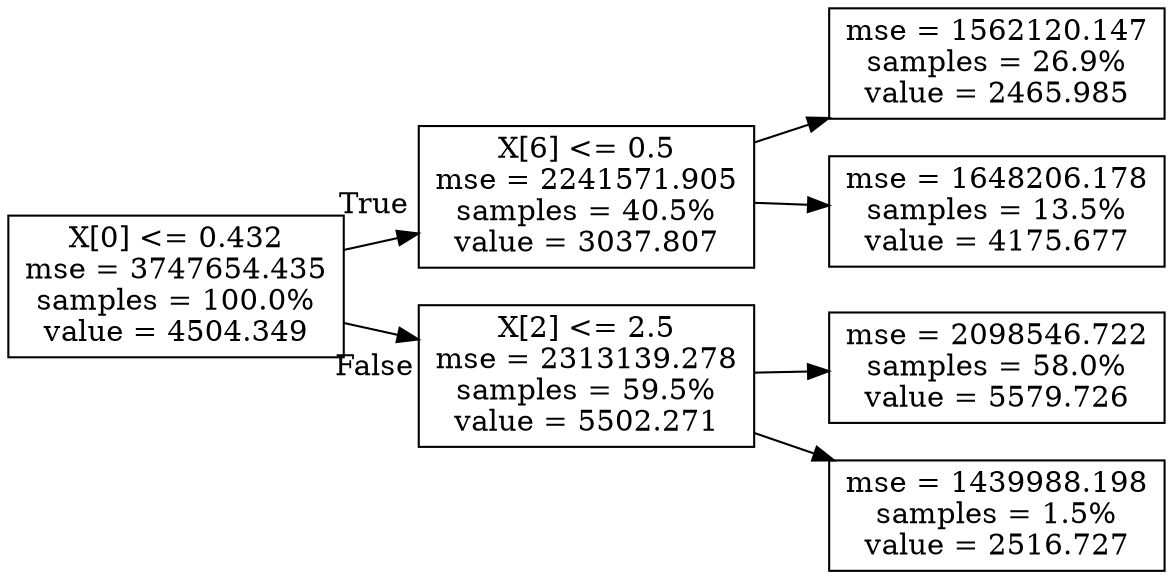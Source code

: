 digraph Tree {
node [shape=box] ;
rankdir=LR ;
0 [label="X[0] <= 0.432\nmse = 3747654.435\nsamples = 100.0%\nvalue = 4504.349"] ;
1 [label="X[6] <= 0.5\nmse = 2241571.905\nsamples = 40.5%\nvalue = 3037.807"] ;
0 -> 1 [labeldistance=2.5, labelangle=-45, headlabel="True"] ;
2 [label="mse = 1562120.147\nsamples = 26.9%\nvalue = 2465.985"] ;
1 -> 2 ;
3 [label="mse = 1648206.178\nsamples = 13.5%\nvalue = 4175.677"] ;
1 -> 3 ;
4 [label="X[2] <= 2.5\nmse = 2313139.278\nsamples = 59.5%\nvalue = 5502.271"] ;
0 -> 4 [labeldistance=2.5, labelangle=45, headlabel="False"] ;
5 [label="mse = 2098546.722\nsamples = 58.0%\nvalue = 5579.726"] ;
4 -> 5 ;
6 [label="mse = 1439988.198\nsamples = 1.5%\nvalue = 2516.727"] ;
4 -> 6 ;
}